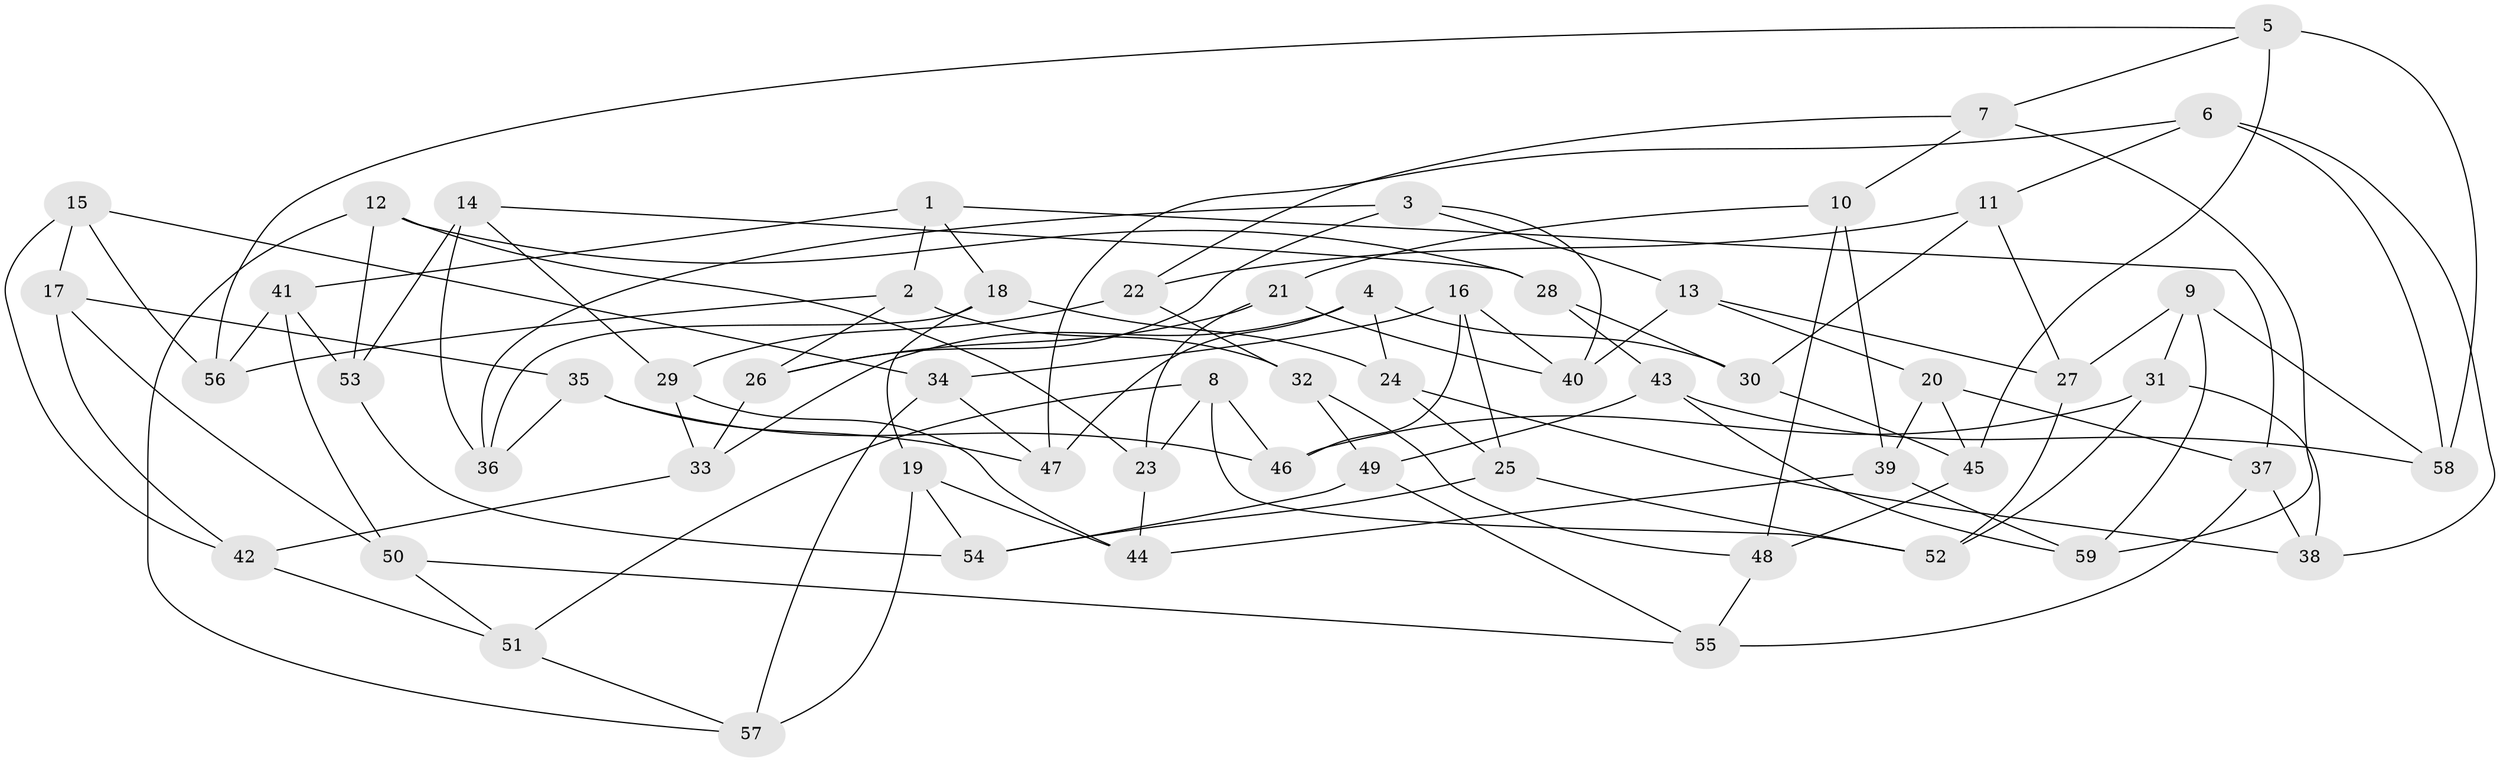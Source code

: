 // coarse degree distribution, {6: 0.5277777777777778, 5: 0.1111111111111111, 4: 0.3611111111111111}
// Generated by graph-tools (version 1.1) at 2025/42/03/06/25 10:42:21]
// undirected, 59 vertices, 118 edges
graph export_dot {
graph [start="1"]
  node [color=gray90,style=filled];
  1;
  2;
  3;
  4;
  5;
  6;
  7;
  8;
  9;
  10;
  11;
  12;
  13;
  14;
  15;
  16;
  17;
  18;
  19;
  20;
  21;
  22;
  23;
  24;
  25;
  26;
  27;
  28;
  29;
  30;
  31;
  32;
  33;
  34;
  35;
  36;
  37;
  38;
  39;
  40;
  41;
  42;
  43;
  44;
  45;
  46;
  47;
  48;
  49;
  50;
  51;
  52;
  53;
  54;
  55;
  56;
  57;
  58;
  59;
  1 -- 37;
  1 -- 18;
  1 -- 2;
  1 -- 41;
  2 -- 32;
  2 -- 56;
  2 -- 26;
  3 -- 26;
  3 -- 40;
  3 -- 36;
  3 -- 13;
  4 -- 30;
  4 -- 24;
  4 -- 47;
  4 -- 33;
  5 -- 56;
  5 -- 45;
  5 -- 7;
  5 -- 58;
  6 -- 47;
  6 -- 11;
  6 -- 38;
  6 -- 58;
  7 -- 10;
  7 -- 22;
  7 -- 59;
  8 -- 52;
  8 -- 23;
  8 -- 51;
  8 -- 46;
  9 -- 59;
  9 -- 27;
  9 -- 31;
  9 -- 58;
  10 -- 39;
  10 -- 48;
  10 -- 21;
  11 -- 27;
  11 -- 30;
  11 -- 22;
  12 -- 57;
  12 -- 28;
  12 -- 23;
  12 -- 53;
  13 -- 27;
  13 -- 20;
  13 -- 40;
  14 -- 28;
  14 -- 53;
  14 -- 29;
  14 -- 36;
  15 -- 17;
  15 -- 56;
  15 -- 42;
  15 -- 34;
  16 -- 34;
  16 -- 25;
  16 -- 40;
  16 -- 46;
  17 -- 50;
  17 -- 42;
  17 -- 35;
  18 -- 19;
  18 -- 36;
  18 -- 24;
  19 -- 44;
  19 -- 57;
  19 -- 54;
  20 -- 37;
  20 -- 45;
  20 -- 39;
  21 -- 40;
  21 -- 26;
  21 -- 23;
  22 -- 29;
  22 -- 32;
  23 -- 44;
  24 -- 38;
  24 -- 25;
  25 -- 52;
  25 -- 54;
  26 -- 33;
  27 -- 52;
  28 -- 30;
  28 -- 43;
  29 -- 33;
  29 -- 44;
  30 -- 45;
  31 -- 46;
  31 -- 52;
  31 -- 38;
  32 -- 49;
  32 -- 48;
  33 -- 42;
  34 -- 57;
  34 -- 47;
  35 -- 47;
  35 -- 46;
  35 -- 36;
  37 -- 38;
  37 -- 55;
  39 -- 44;
  39 -- 59;
  41 -- 56;
  41 -- 50;
  41 -- 53;
  42 -- 51;
  43 -- 49;
  43 -- 58;
  43 -- 59;
  45 -- 48;
  48 -- 55;
  49 -- 54;
  49 -- 55;
  50 -- 51;
  50 -- 55;
  51 -- 57;
  53 -- 54;
}
